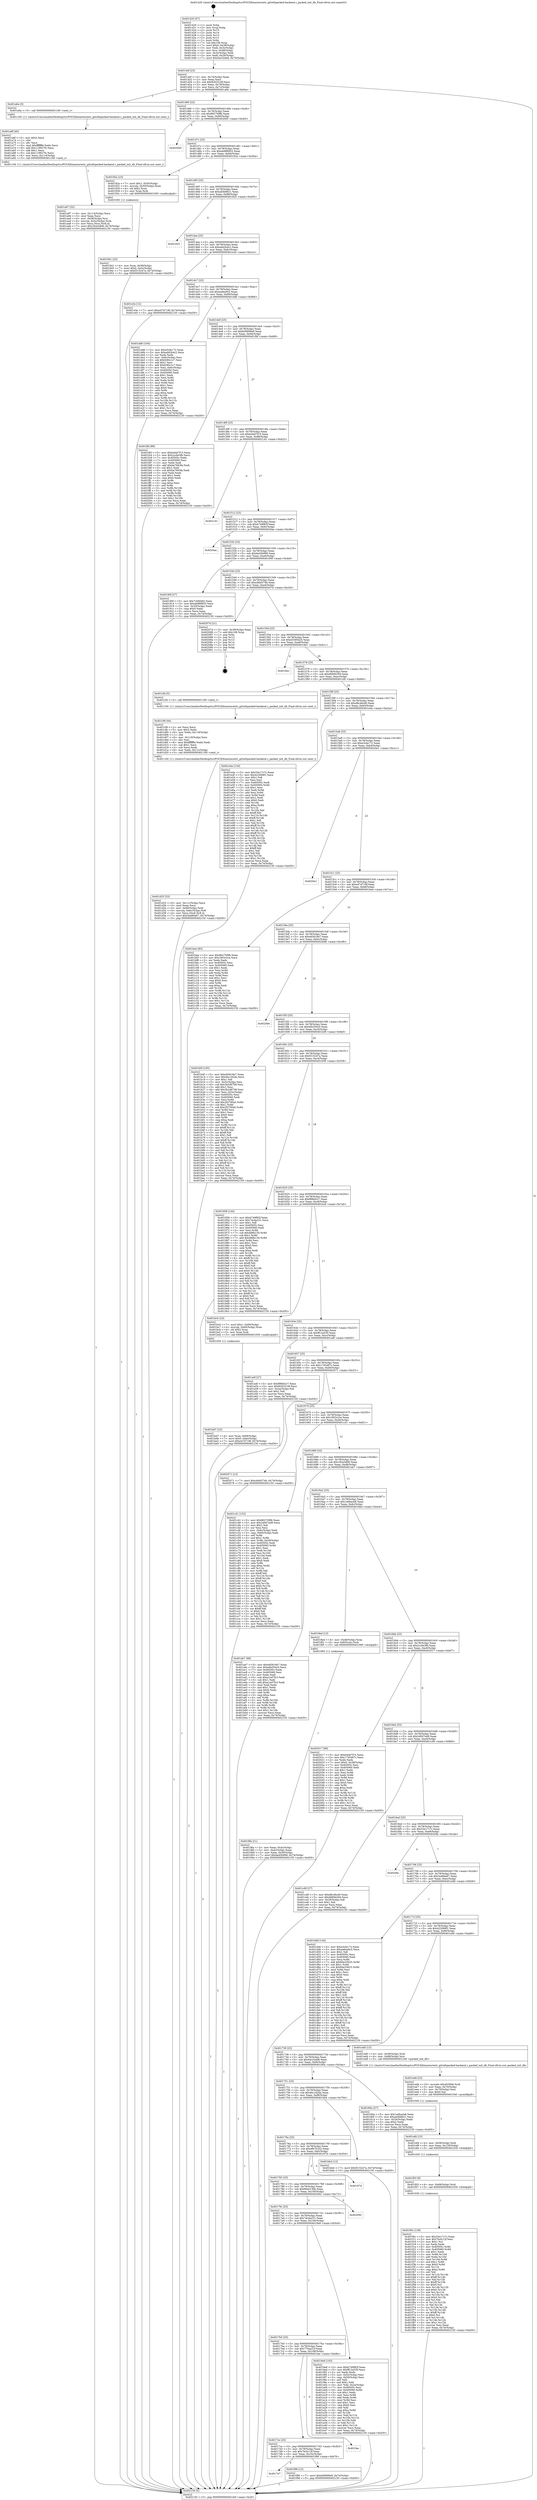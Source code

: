 digraph "0x401420" {
  label = "0x401420 (/mnt/c/Users/mathe/Desktop/tcc/POCII/binaries/extr_gitrefspacked-backend.c_packed_init_db_Final-ollvm.out::main(0))"
  labelloc = "t"
  node[shape=record]

  Entry [label="",width=0.3,height=0.3,shape=circle,fillcolor=black,style=filled]
  "0x40144f" [label="{
     0x40144f [23]\l
     | [instrs]\l
     &nbsp;&nbsp;0x40144f \<+3\>: mov -0x74(%rbp),%eax\l
     &nbsp;&nbsp;0x401452 \<+2\>: mov %eax,%ecx\l
     &nbsp;&nbsp;0x401454 \<+6\>: sub $0x8262516f,%ecx\l
     &nbsp;&nbsp;0x40145a \<+3\>: mov %eax,-0x78(%rbp)\l
     &nbsp;&nbsp;0x40145d \<+3\>: mov %ecx,-0x7c(%rbp)\l
     &nbsp;&nbsp;0x401460 \<+6\>: je 0000000000401a6a \<main+0x64a\>\l
  }"]
  "0x401a6a" [label="{
     0x401a6a [5]\l
     | [instrs]\l
     &nbsp;&nbsp;0x401a6a \<+5\>: call 0000000000401160 \<next_i\>\l
     | [calls]\l
     &nbsp;&nbsp;0x401160 \{1\} (/mnt/c/Users/mathe/Desktop/tcc/POCII/binaries/extr_gitrefspacked-backend.c_packed_init_db_Final-ollvm.out::next_i)\l
  }"]
  "0x401466" [label="{
     0x401466 [22]\l
     | [instrs]\l
     &nbsp;&nbsp;0x401466 \<+5\>: jmp 000000000040146b \<main+0x4b\>\l
     &nbsp;&nbsp;0x40146b \<+3\>: mov -0x78(%rbp),%eax\l
     &nbsp;&nbsp;0x40146e \<+5\>: sub $0x862709fb,%eax\l
     &nbsp;&nbsp;0x401473 \<+3\>: mov %eax,-0x80(%rbp)\l
     &nbsp;&nbsp;0x401476 \<+6\>: je 00000000004020d5 \<main+0xcb5\>\l
  }"]
  Exit [label="",width=0.3,height=0.3,shape=circle,fillcolor=black,style=filled,peripheries=2]
  "0x4020d5" [label="{
     0x4020d5\l
  }", style=dashed]
  "0x40147c" [label="{
     0x40147c [25]\l
     | [instrs]\l
     &nbsp;&nbsp;0x40147c \<+5\>: jmp 0000000000401481 \<main+0x61\>\l
     &nbsp;&nbsp;0x401481 \<+3\>: mov -0x78(%rbp),%eax\l
     &nbsp;&nbsp;0x401484 \<+5\>: sub $0xab988953,%eax\l
     &nbsp;&nbsp;0x401489 \<+6\>: mov %eax,-0x84(%rbp)\l
     &nbsp;&nbsp;0x40148f \<+6\>: je 000000000040192a \<main+0x50a\>\l
  }"]
  "0x4017e7" [label="{
     0x4017e7\l
  }", style=dashed]
  "0x40192a" [label="{
     0x40192a [23]\l
     | [instrs]\l
     &nbsp;&nbsp;0x40192a \<+7\>: movl $0x1,-0x50(%rbp)\l
     &nbsp;&nbsp;0x401931 \<+4\>: movslq -0x50(%rbp),%rax\l
     &nbsp;&nbsp;0x401935 \<+4\>: shl $0x2,%rax\l
     &nbsp;&nbsp;0x401939 \<+3\>: mov %rax,%rdi\l
     &nbsp;&nbsp;0x40193c \<+5\>: call 0000000000401050 \<malloc@plt\>\l
     | [calls]\l
     &nbsp;&nbsp;0x401050 \{1\} (unknown)\l
  }"]
  "0x401495" [label="{
     0x401495 [25]\l
     | [instrs]\l
     &nbsp;&nbsp;0x401495 \<+5\>: jmp 000000000040149a \<main+0x7a\>\l
     &nbsp;&nbsp;0x40149a \<+3\>: mov -0x78(%rbp),%eax\l
     &nbsp;&nbsp;0x40149d \<+5\>: sub $0xad3b8621,%eax\l
     &nbsp;&nbsp;0x4014a2 \<+6\>: mov %eax,-0x88(%rbp)\l
     &nbsp;&nbsp;0x4014a8 \<+6\>: je 0000000000401825 \<main+0x405\>\l
  }"]
  "0x401f96" [label="{
     0x401f96 [12]\l
     | [instrs]\l
     &nbsp;&nbsp;0x401f96 \<+7\>: movl $0xb09999e9,-0x74(%rbp)\l
     &nbsp;&nbsp;0x401f9d \<+5\>: jmp 0000000000402150 \<main+0xd30\>\l
  }"]
  "0x401825" [label="{
     0x401825\l
  }", style=dashed]
  "0x4014ae" [label="{
     0x4014ae [25]\l
     | [instrs]\l
     &nbsp;&nbsp;0x4014ae \<+5\>: jmp 00000000004014b3 \<main+0x93\>\l
     &nbsp;&nbsp;0x4014b3 \<+3\>: mov -0x78(%rbp),%eax\l
     &nbsp;&nbsp;0x4014b6 \<+5\>: sub $0xad42b4c2,%eax\l
     &nbsp;&nbsp;0x4014bb \<+6\>: mov %eax,-0x8c(%rbp)\l
     &nbsp;&nbsp;0x4014c1 \<+6\>: je 0000000000401e3e \<main+0xa1e\>\l
  }"]
  "0x4017ce" [label="{
     0x4017ce [25]\l
     | [instrs]\l
     &nbsp;&nbsp;0x4017ce \<+5\>: jmp 00000000004017d3 \<main+0x3b3\>\l
     &nbsp;&nbsp;0x4017d3 \<+3\>: mov -0x78(%rbp),%eax\l
     &nbsp;&nbsp;0x4017d6 \<+5\>: sub $0x7bcfc12f,%eax\l
     &nbsp;&nbsp;0x4017db \<+6\>: mov %eax,-0x10c(%rbp)\l
     &nbsp;&nbsp;0x4017e1 \<+6\>: je 0000000000401f96 \<main+0xb76\>\l
  }"]
  "0x401e3e" [label="{
     0x401e3e [12]\l
     | [instrs]\l
     &nbsp;&nbsp;0x401e3e \<+7\>: movl $0xe47d718f,-0x74(%rbp)\l
     &nbsp;&nbsp;0x401e45 \<+5\>: jmp 0000000000402150 \<main+0xd30\>\l
  }"]
  "0x4014c7" [label="{
     0x4014c7 [25]\l
     | [instrs]\l
     &nbsp;&nbsp;0x4014c7 \<+5\>: jmp 00000000004014cc \<main+0xac\>\l
     &nbsp;&nbsp;0x4014cc \<+3\>: mov -0x78(%rbp),%eax\l
     &nbsp;&nbsp;0x4014cf \<+5\>: sub $0xaedee9c2,%eax\l
     &nbsp;&nbsp;0x4014d4 \<+6\>: mov %eax,-0x90(%rbp)\l
     &nbsp;&nbsp;0x4014da \<+6\>: je 0000000000401dd6 \<main+0x9b6\>\l
  }"]
  "0x401fae" [label="{
     0x401fae\l
  }", style=dashed]
  "0x401dd6" [label="{
     0x401dd6 [104]\l
     | [instrs]\l
     &nbsp;&nbsp;0x401dd6 \<+5\>: mov $0xe3cfe172,%eax\l
     &nbsp;&nbsp;0x401ddb \<+5\>: mov $0xad42b4c2,%ecx\l
     &nbsp;&nbsp;0x401de0 \<+2\>: xor %edx,%edx\l
     &nbsp;&nbsp;0x401de2 \<+3\>: mov -0x6c(%rbp),%esi\l
     &nbsp;&nbsp;0x401de5 \<+6\>: sub $0xfc90c1c7,%esi\l
     &nbsp;&nbsp;0x401deb \<+3\>: add $0x1,%esi\l
     &nbsp;&nbsp;0x401dee \<+6\>: add $0xfc90c1c7,%esi\l
     &nbsp;&nbsp;0x401df4 \<+3\>: mov %esi,-0x6c(%rbp)\l
     &nbsp;&nbsp;0x401df7 \<+7\>: mov 0x40505c,%esi\l
     &nbsp;&nbsp;0x401dfe \<+7\>: mov 0x405060,%edi\l
     &nbsp;&nbsp;0x401e05 \<+3\>: sub $0x1,%edx\l
     &nbsp;&nbsp;0x401e08 \<+3\>: mov %esi,%r8d\l
     &nbsp;&nbsp;0x401e0b \<+3\>: add %edx,%r8d\l
     &nbsp;&nbsp;0x401e0e \<+4\>: imul %r8d,%esi\l
     &nbsp;&nbsp;0x401e12 \<+3\>: and $0x1,%esi\l
     &nbsp;&nbsp;0x401e15 \<+3\>: cmp $0x0,%esi\l
     &nbsp;&nbsp;0x401e18 \<+4\>: sete %r9b\l
     &nbsp;&nbsp;0x401e1c \<+3\>: cmp $0xa,%edi\l
     &nbsp;&nbsp;0x401e1f \<+4\>: setl %r10b\l
     &nbsp;&nbsp;0x401e23 \<+3\>: mov %r9b,%r11b\l
     &nbsp;&nbsp;0x401e26 \<+3\>: and %r10b,%r11b\l
     &nbsp;&nbsp;0x401e29 \<+3\>: xor %r10b,%r9b\l
     &nbsp;&nbsp;0x401e2c \<+3\>: or %r9b,%r11b\l
     &nbsp;&nbsp;0x401e2f \<+4\>: test $0x1,%r11b\l
     &nbsp;&nbsp;0x401e33 \<+3\>: cmovne %ecx,%eax\l
     &nbsp;&nbsp;0x401e36 \<+3\>: mov %eax,-0x74(%rbp)\l
     &nbsp;&nbsp;0x401e39 \<+5\>: jmp 0000000000402150 \<main+0xd30\>\l
  }"]
  "0x4014e0" [label="{
     0x4014e0 [25]\l
     | [instrs]\l
     &nbsp;&nbsp;0x4014e0 \<+5\>: jmp 00000000004014e5 \<main+0xc5\>\l
     &nbsp;&nbsp;0x4014e5 \<+3\>: mov -0x78(%rbp),%eax\l
     &nbsp;&nbsp;0x4014e8 \<+5\>: sub $0xb09999e9,%eax\l
     &nbsp;&nbsp;0x4014ed \<+6\>: mov %eax,-0x94(%rbp)\l
     &nbsp;&nbsp;0x4014f3 \<+6\>: je 0000000000401fbf \<main+0xb9f\>\l
  }"]
  "0x401f0c" [label="{
     0x401f0c [138]\l
     | [instrs]\l
     &nbsp;&nbsp;0x401f0c \<+5\>: mov $0x33e17c7c,%eax\l
     &nbsp;&nbsp;0x401f11 \<+5\>: mov $0x7bcfc12f,%esi\l
     &nbsp;&nbsp;0x401f16 \<+2\>: mov $0x1,%cl\l
     &nbsp;&nbsp;0x401f18 \<+2\>: xor %edx,%edx\l
     &nbsp;&nbsp;0x401f1a \<+8\>: mov 0x40505c,%r8d\l
     &nbsp;&nbsp;0x401f22 \<+8\>: mov 0x405060,%r9d\l
     &nbsp;&nbsp;0x401f2a \<+3\>: sub $0x1,%edx\l
     &nbsp;&nbsp;0x401f2d \<+3\>: mov %r8d,%r10d\l
     &nbsp;&nbsp;0x401f30 \<+3\>: add %edx,%r10d\l
     &nbsp;&nbsp;0x401f33 \<+4\>: imul %r10d,%r8d\l
     &nbsp;&nbsp;0x401f37 \<+4\>: and $0x1,%r8d\l
     &nbsp;&nbsp;0x401f3b \<+4\>: cmp $0x0,%r8d\l
     &nbsp;&nbsp;0x401f3f \<+4\>: sete %r11b\l
     &nbsp;&nbsp;0x401f43 \<+4\>: cmp $0xa,%r9d\l
     &nbsp;&nbsp;0x401f47 \<+3\>: setl %bl\l
     &nbsp;&nbsp;0x401f4a \<+3\>: mov %r11b,%r14b\l
     &nbsp;&nbsp;0x401f4d \<+4\>: xor $0xff,%r14b\l
     &nbsp;&nbsp;0x401f51 \<+3\>: mov %bl,%r15b\l
     &nbsp;&nbsp;0x401f54 \<+4\>: xor $0xff,%r15b\l
     &nbsp;&nbsp;0x401f58 \<+3\>: xor $0x0,%cl\l
     &nbsp;&nbsp;0x401f5b \<+3\>: mov %r14b,%r12b\l
     &nbsp;&nbsp;0x401f5e \<+4\>: and $0x0,%r12b\l
     &nbsp;&nbsp;0x401f62 \<+3\>: and %cl,%r11b\l
     &nbsp;&nbsp;0x401f65 \<+3\>: mov %r15b,%r13b\l
     &nbsp;&nbsp;0x401f68 \<+4\>: and $0x0,%r13b\l
     &nbsp;&nbsp;0x401f6c \<+2\>: and %cl,%bl\l
     &nbsp;&nbsp;0x401f6e \<+3\>: or %r11b,%r12b\l
     &nbsp;&nbsp;0x401f71 \<+3\>: or %bl,%r13b\l
     &nbsp;&nbsp;0x401f74 \<+3\>: xor %r13b,%r12b\l
     &nbsp;&nbsp;0x401f77 \<+3\>: or %r15b,%r14b\l
     &nbsp;&nbsp;0x401f7a \<+4\>: xor $0xff,%r14b\l
     &nbsp;&nbsp;0x401f7e \<+3\>: or $0x0,%cl\l
     &nbsp;&nbsp;0x401f81 \<+3\>: and %cl,%r14b\l
     &nbsp;&nbsp;0x401f84 \<+3\>: or %r14b,%r12b\l
     &nbsp;&nbsp;0x401f87 \<+4\>: test $0x1,%r12b\l
     &nbsp;&nbsp;0x401f8b \<+3\>: cmovne %esi,%eax\l
     &nbsp;&nbsp;0x401f8e \<+3\>: mov %eax,-0x74(%rbp)\l
     &nbsp;&nbsp;0x401f91 \<+5\>: jmp 0000000000402150 \<main+0xd30\>\l
  }"]
  "0x401fbf" [label="{
     0x401fbf [88]\l
     | [instrs]\l
     &nbsp;&nbsp;0x401fbf \<+5\>: mov $0xb4dd7f15,%eax\l
     &nbsp;&nbsp;0x401fc4 \<+5\>: mov $0x2cc6e3fb,%ecx\l
     &nbsp;&nbsp;0x401fc9 \<+7\>: mov 0x40505c,%edx\l
     &nbsp;&nbsp;0x401fd0 \<+7\>: mov 0x405060,%esi\l
     &nbsp;&nbsp;0x401fd7 \<+2\>: mov %edx,%edi\l
     &nbsp;&nbsp;0x401fd9 \<+6\>: add $0xba7663fa,%edi\l
     &nbsp;&nbsp;0x401fdf \<+3\>: sub $0x1,%edi\l
     &nbsp;&nbsp;0x401fe2 \<+6\>: sub $0xba7663fa,%edi\l
     &nbsp;&nbsp;0x401fe8 \<+3\>: imul %edi,%edx\l
     &nbsp;&nbsp;0x401feb \<+3\>: and $0x1,%edx\l
     &nbsp;&nbsp;0x401fee \<+3\>: cmp $0x0,%edx\l
     &nbsp;&nbsp;0x401ff1 \<+4\>: sete %r8b\l
     &nbsp;&nbsp;0x401ff5 \<+3\>: cmp $0xa,%esi\l
     &nbsp;&nbsp;0x401ff8 \<+4\>: setl %r9b\l
     &nbsp;&nbsp;0x401ffc \<+3\>: mov %r8b,%r10b\l
     &nbsp;&nbsp;0x401fff \<+3\>: and %r9b,%r10b\l
     &nbsp;&nbsp;0x402002 \<+3\>: xor %r9b,%r8b\l
     &nbsp;&nbsp;0x402005 \<+3\>: or %r8b,%r10b\l
     &nbsp;&nbsp;0x402008 \<+4\>: test $0x1,%r10b\l
     &nbsp;&nbsp;0x40200c \<+3\>: cmovne %ecx,%eax\l
     &nbsp;&nbsp;0x40200f \<+3\>: mov %eax,-0x74(%rbp)\l
     &nbsp;&nbsp;0x402012 \<+5\>: jmp 0000000000402150 \<main+0xd30\>\l
  }"]
  "0x4014f9" [label="{
     0x4014f9 [25]\l
     | [instrs]\l
     &nbsp;&nbsp;0x4014f9 \<+5\>: jmp 00000000004014fe \<main+0xde\>\l
     &nbsp;&nbsp;0x4014fe \<+3\>: mov -0x78(%rbp),%eax\l
     &nbsp;&nbsp;0x401501 \<+5\>: sub $0xb4dd7f15,%eax\l
     &nbsp;&nbsp;0x401506 \<+6\>: mov %eax,-0x98(%rbp)\l
     &nbsp;&nbsp;0x40150c \<+6\>: je 0000000000402142 \<main+0xd22\>\l
  }"]
  "0x401f03" [label="{
     0x401f03 [9]\l
     | [instrs]\l
     &nbsp;&nbsp;0x401f03 \<+4\>: mov -0x68(%rbp),%rdi\l
     &nbsp;&nbsp;0x401f07 \<+5\>: call 0000000000401030 \<free@plt\>\l
     | [calls]\l
     &nbsp;&nbsp;0x401030 \{1\} (unknown)\l
  }"]
  "0x402142" [label="{
     0x402142\l
  }", style=dashed]
  "0x401512" [label="{
     0x401512 [25]\l
     | [instrs]\l
     &nbsp;&nbsp;0x401512 \<+5\>: jmp 0000000000401517 \<main+0xf7\>\l
     &nbsp;&nbsp;0x401517 \<+3\>: mov -0x78(%rbp),%eax\l
     &nbsp;&nbsp;0x40151a \<+5\>: sub $0xb749f82f,%eax\l
     &nbsp;&nbsp;0x40151f \<+6\>: mov %eax,-0x9c(%rbp)\l
     &nbsp;&nbsp;0x401525 \<+6\>: je 00000000004020aa \<main+0xc8a\>\l
  }"]
  "0x401ef4" [label="{
     0x401ef4 [15]\l
     | [instrs]\l
     &nbsp;&nbsp;0x401ef4 \<+4\>: mov -0x58(%rbp),%rdi\l
     &nbsp;&nbsp;0x401ef8 \<+6\>: mov %eax,-0x120(%rbp)\l
     &nbsp;&nbsp;0x401efe \<+5\>: call 0000000000401030 \<free@plt\>\l
     | [calls]\l
     &nbsp;&nbsp;0x401030 \{1\} (unknown)\l
  }"]
  "0x4020aa" [label="{
     0x4020aa\l
  }", style=dashed]
  "0x40152b" [label="{
     0x40152b [25]\l
     | [instrs]\l
     &nbsp;&nbsp;0x40152b \<+5\>: jmp 0000000000401530 \<main+0x110\>\l
     &nbsp;&nbsp;0x401530 \<+3\>: mov -0x78(%rbp),%eax\l
     &nbsp;&nbsp;0x401533 \<+5\>: sub $0xbed3b999,%eax\l
     &nbsp;&nbsp;0x401538 \<+6\>: mov %eax,-0xa0(%rbp)\l
     &nbsp;&nbsp;0x40153e \<+6\>: je 000000000040190f \<main+0x4ef\>\l
  }"]
  "0x401edd" [label="{
     0x401edd [23]\l
     | [instrs]\l
     &nbsp;&nbsp;0x401edd \<+10\>: movabs $0x4030b6,%rdi\l
     &nbsp;&nbsp;0x401ee7 \<+3\>: mov %eax,-0x70(%rbp)\l
     &nbsp;&nbsp;0x401eea \<+3\>: mov -0x70(%rbp),%esi\l
     &nbsp;&nbsp;0x401eed \<+2\>: mov $0x0,%al\l
     &nbsp;&nbsp;0x401eef \<+5\>: call 0000000000401040 \<printf@plt\>\l
     | [calls]\l
     &nbsp;&nbsp;0x401040 \{1\} (unknown)\l
  }"]
  "0x40190f" [label="{
     0x40190f [27]\l
     | [instrs]\l
     &nbsp;&nbsp;0x40190f \<+5\>: mov $0x7cbfd482,%eax\l
     &nbsp;&nbsp;0x401914 \<+5\>: mov $0xab988953,%ecx\l
     &nbsp;&nbsp;0x401919 \<+3\>: mov -0x30(%rbp),%edx\l
     &nbsp;&nbsp;0x40191c \<+3\>: cmp $0x0,%edx\l
     &nbsp;&nbsp;0x40191f \<+3\>: cmove %ecx,%eax\l
     &nbsp;&nbsp;0x401922 \<+3\>: mov %eax,-0x74(%rbp)\l
     &nbsp;&nbsp;0x401925 \<+5\>: jmp 0000000000402150 \<main+0xd30\>\l
  }"]
  "0x401544" [label="{
     0x401544 [25]\l
     | [instrs]\l
     &nbsp;&nbsp;0x401544 \<+5\>: jmp 0000000000401549 \<main+0x129\>\l
     &nbsp;&nbsp;0x401549 \<+3\>: mov -0x78(%rbp),%eax\l
     &nbsp;&nbsp;0x40154c \<+5\>: sub $0xcb6d374b,%eax\l
     &nbsp;&nbsp;0x401551 \<+6\>: mov %eax,-0xa4(%rbp)\l
     &nbsp;&nbsp;0x401557 \<+6\>: je 000000000040207d \<main+0xc5d\>\l
  }"]
  "0x401d25" [label="{
     0x401d25 [33]\l
     | [instrs]\l
     &nbsp;&nbsp;0x401d25 \<+6\>: mov -0x11c(%rbp),%ecx\l
     &nbsp;&nbsp;0x401d2b \<+3\>: imul %eax,%ecx\l
     &nbsp;&nbsp;0x401d2e \<+4\>: mov -0x68(%rbp),%rdi\l
     &nbsp;&nbsp;0x401d32 \<+4\>: movslq -0x6c(%rbp),%r8\l
     &nbsp;&nbsp;0x401d36 \<+4\>: mov %ecx,(%rdi,%r8,4)\l
     &nbsp;&nbsp;0x401d3a \<+7\>: movl $0x3a480a67,-0x74(%rbp)\l
     &nbsp;&nbsp;0x401d41 \<+5\>: jmp 0000000000402150 \<main+0xd30\>\l
  }"]
  "0x40207d" [label="{
     0x40207d [21]\l
     | [instrs]\l
     &nbsp;&nbsp;0x40207d \<+3\>: mov -0x38(%rbp),%eax\l
     &nbsp;&nbsp;0x402080 \<+7\>: add $0x108,%rsp\l
     &nbsp;&nbsp;0x402087 \<+1\>: pop %rbx\l
     &nbsp;&nbsp;0x402088 \<+2\>: pop %r12\l
     &nbsp;&nbsp;0x40208a \<+2\>: pop %r13\l
     &nbsp;&nbsp;0x40208c \<+2\>: pop %r14\l
     &nbsp;&nbsp;0x40208e \<+2\>: pop %r15\l
     &nbsp;&nbsp;0x402090 \<+1\>: pop %rbp\l
     &nbsp;&nbsp;0x402091 \<+1\>: ret\l
  }"]
  "0x40155d" [label="{
     0x40155d [25]\l
     | [instrs]\l
     &nbsp;&nbsp;0x40155d \<+5\>: jmp 0000000000401562 \<main+0x142\>\l
     &nbsp;&nbsp;0x401562 \<+3\>: mov -0x78(%rbp),%eax\l
     &nbsp;&nbsp;0x401565 \<+5\>: sub $0xd3395e25,%eax\l
     &nbsp;&nbsp;0x40156a \<+6\>: mov %eax,-0xa8(%rbp)\l
     &nbsp;&nbsp;0x401570 \<+6\>: je 00000000004018e1 \<main+0x4c1\>\l
  }"]
  "0x401cf9" [label="{
     0x401cf9 [44]\l
     | [instrs]\l
     &nbsp;&nbsp;0x401cf9 \<+2\>: xor %ecx,%ecx\l
     &nbsp;&nbsp;0x401cfb \<+5\>: mov $0x2,%edx\l
     &nbsp;&nbsp;0x401d00 \<+6\>: mov %edx,-0x118(%rbp)\l
     &nbsp;&nbsp;0x401d06 \<+1\>: cltd\l
     &nbsp;&nbsp;0x401d07 \<+6\>: mov -0x118(%rbp),%esi\l
     &nbsp;&nbsp;0x401d0d \<+2\>: idiv %esi\l
     &nbsp;&nbsp;0x401d0f \<+6\>: imul $0xfffffffe,%edx,%edx\l
     &nbsp;&nbsp;0x401d15 \<+3\>: sub $0x1,%ecx\l
     &nbsp;&nbsp;0x401d18 \<+2\>: sub %ecx,%edx\l
     &nbsp;&nbsp;0x401d1a \<+6\>: mov %edx,-0x11c(%rbp)\l
     &nbsp;&nbsp;0x401d20 \<+5\>: call 0000000000401160 \<next_i\>\l
     | [calls]\l
     &nbsp;&nbsp;0x401160 \{1\} (/mnt/c/Users/mathe/Desktop/tcc/POCII/binaries/extr_gitrefspacked-backend.c_packed_init_db_Final-ollvm.out::next_i)\l
  }"]
  "0x4018e1" [label="{
     0x4018e1\l
  }", style=dashed]
  "0x401576" [label="{
     0x401576 [25]\l
     | [instrs]\l
     &nbsp;&nbsp;0x401576 \<+5\>: jmp 000000000040157b \<main+0x15b\>\l
     &nbsp;&nbsp;0x40157b \<+3\>: mov -0x78(%rbp),%eax\l
     &nbsp;&nbsp;0x40157e \<+5\>: sub $0xd6894294,%eax\l
     &nbsp;&nbsp;0x401583 \<+6\>: mov %eax,-0xac(%rbp)\l
     &nbsp;&nbsp;0x401589 \<+6\>: je 0000000000401cf4 \<main+0x8d4\>\l
  }"]
  "0x401bd7" [label="{
     0x401bd7 [23]\l
     | [instrs]\l
     &nbsp;&nbsp;0x401bd7 \<+4\>: mov %rax,-0x68(%rbp)\l
     &nbsp;&nbsp;0x401bdb \<+7\>: movl $0x0,-0x6c(%rbp)\l
     &nbsp;&nbsp;0x401be2 \<+7\>: movl $0xe47d718f,-0x74(%rbp)\l
     &nbsp;&nbsp;0x401be9 \<+5\>: jmp 0000000000402150 \<main+0xd30\>\l
  }"]
  "0x401cf4" [label="{
     0x401cf4 [5]\l
     | [instrs]\l
     &nbsp;&nbsp;0x401cf4 \<+5\>: call 0000000000401160 \<next_i\>\l
     | [calls]\l
     &nbsp;&nbsp;0x401160 \{1\} (/mnt/c/Users/mathe/Desktop/tcc/POCII/binaries/extr_gitrefspacked-backend.c_packed_init_db_Final-ollvm.out::next_i)\l
  }"]
  "0x40158f" [label="{
     0x40158f [25]\l
     | [instrs]\l
     &nbsp;&nbsp;0x40158f \<+5\>: jmp 0000000000401594 \<main+0x174\>\l
     &nbsp;&nbsp;0x401594 \<+3\>: mov -0x78(%rbp),%eax\l
     &nbsp;&nbsp;0x401597 \<+5\>: sub $0xd8c46cd0,%eax\l
     &nbsp;&nbsp;0x40159c \<+6\>: mov %eax,-0xb0(%rbp)\l
     &nbsp;&nbsp;0x4015a2 \<+6\>: je 0000000000401e4a \<main+0xa2a\>\l
  }"]
  "0x401a97" [label="{
     0x401a97 [32]\l
     | [instrs]\l
     &nbsp;&nbsp;0x401a97 \<+6\>: mov -0x114(%rbp),%ecx\l
     &nbsp;&nbsp;0x401a9d \<+3\>: imul %eax,%ecx\l
     &nbsp;&nbsp;0x401aa0 \<+4\>: mov -0x58(%rbp),%rsi\l
     &nbsp;&nbsp;0x401aa4 \<+4\>: movslq -0x5c(%rbp),%rdi\l
     &nbsp;&nbsp;0x401aa8 \<+3\>: mov %ecx,(%rsi,%rdi,4)\l
     &nbsp;&nbsp;0x401aab \<+7\>: movl $0x182e5d06,-0x74(%rbp)\l
     &nbsp;&nbsp;0x401ab2 \<+5\>: jmp 0000000000402150 \<main+0xd30\>\l
  }"]
  "0x401e4a" [label="{
     0x401e4a [134]\l
     | [instrs]\l
     &nbsp;&nbsp;0x401e4a \<+5\>: mov $0x33e17c7c,%eax\l
     &nbsp;&nbsp;0x401e4f \<+5\>: mov $0x422069f1,%ecx\l
     &nbsp;&nbsp;0x401e54 \<+2\>: mov $0x1,%dl\l
     &nbsp;&nbsp;0x401e56 \<+2\>: xor %esi,%esi\l
     &nbsp;&nbsp;0x401e58 \<+7\>: mov 0x40505c,%edi\l
     &nbsp;&nbsp;0x401e5f \<+8\>: mov 0x405060,%r8d\l
     &nbsp;&nbsp;0x401e67 \<+3\>: sub $0x1,%esi\l
     &nbsp;&nbsp;0x401e6a \<+3\>: mov %edi,%r9d\l
     &nbsp;&nbsp;0x401e6d \<+3\>: add %esi,%r9d\l
     &nbsp;&nbsp;0x401e70 \<+4\>: imul %r9d,%edi\l
     &nbsp;&nbsp;0x401e74 \<+3\>: and $0x1,%edi\l
     &nbsp;&nbsp;0x401e77 \<+3\>: cmp $0x0,%edi\l
     &nbsp;&nbsp;0x401e7a \<+4\>: sete %r10b\l
     &nbsp;&nbsp;0x401e7e \<+4\>: cmp $0xa,%r8d\l
     &nbsp;&nbsp;0x401e82 \<+4\>: setl %r11b\l
     &nbsp;&nbsp;0x401e86 \<+3\>: mov %r10b,%bl\l
     &nbsp;&nbsp;0x401e89 \<+3\>: xor $0xff,%bl\l
     &nbsp;&nbsp;0x401e8c \<+3\>: mov %r11b,%r14b\l
     &nbsp;&nbsp;0x401e8f \<+4\>: xor $0xff,%r14b\l
     &nbsp;&nbsp;0x401e93 \<+3\>: xor $0x1,%dl\l
     &nbsp;&nbsp;0x401e96 \<+3\>: mov %bl,%r15b\l
     &nbsp;&nbsp;0x401e99 \<+4\>: and $0xff,%r15b\l
     &nbsp;&nbsp;0x401e9d \<+3\>: and %dl,%r10b\l
     &nbsp;&nbsp;0x401ea0 \<+3\>: mov %r14b,%r12b\l
     &nbsp;&nbsp;0x401ea3 \<+4\>: and $0xff,%r12b\l
     &nbsp;&nbsp;0x401ea7 \<+3\>: and %dl,%r11b\l
     &nbsp;&nbsp;0x401eaa \<+3\>: or %r10b,%r15b\l
     &nbsp;&nbsp;0x401ead \<+3\>: or %r11b,%r12b\l
     &nbsp;&nbsp;0x401eb0 \<+3\>: xor %r12b,%r15b\l
     &nbsp;&nbsp;0x401eb3 \<+3\>: or %r14b,%bl\l
     &nbsp;&nbsp;0x401eb6 \<+3\>: xor $0xff,%bl\l
     &nbsp;&nbsp;0x401eb9 \<+3\>: or $0x1,%dl\l
     &nbsp;&nbsp;0x401ebc \<+2\>: and %dl,%bl\l
     &nbsp;&nbsp;0x401ebe \<+3\>: or %bl,%r15b\l
     &nbsp;&nbsp;0x401ec1 \<+4\>: test $0x1,%r15b\l
     &nbsp;&nbsp;0x401ec5 \<+3\>: cmovne %ecx,%eax\l
     &nbsp;&nbsp;0x401ec8 \<+3\>: mov %eax,-0x74(%rbp)\l
     &nbsp;&nbsp;0x401ecb \<+5\>: jmp 0000000000402150 \<main+0xd30\>\l
  }"]
  "0x4015a8" [label="{
     0x4015a8 [25]\l
     | [instrs]\l
     &nbsp;&nbsp;0x4015a8 \<+5\>: jmp 00000000004015ad \<main+0x18d\>\l
     &nbsp;&nbsp;0x4015ad \<+3\>: mov -0x78(%rbp),%eax\l
     &nbsp;&nbsp;0x4015b0 \<+5\>: sub $0xe3cfe172,%eax\l
     &nbsp;&nbsp;0x4015b5 \<+6\>: mov %eax,-0xb4(%rbp)\l
     &nbsp;&nbsp;0x4015bb \<+6\>: je 00000000004020e1 \<main+0xcc1\>\l
  }"]
  "0x401a6f" [label="{
     0x401a6f [40]\l
     | [instrs]\l
     &nbsp;&nbsp;0x401a6f \<+5\>: mov $0x2,%ecx\l
     &nbsp;&nbsp;0x401a74 \<+1\>: cltd\l
     &nbsp;&nbsp;0x401a75 \<+2\>: idiv %ecx\l
     &nbsp;&nbsp;0x401a77 \<+6\>: imul $0xfffffffe,%edx,%ecx\l
     &nbsp;&nbsp;0x401a7d \<+6\>: add $0x119927fc,%ecx\l
     &nbsp;&nbsp;0x401a83 \<+3\>: add $0x1,%ecx\l
     &nbsp;&nbsp;0x401a86 \<+6\>: sub $0x119927fc,%ecx\l
     &nbsp;&nbsp;0x401a8c \<+6\>: mov %ecx,-0x114(%rbp)\l
     &nbsp;&nbsp;0x401a92 \<+5\>: call 0000000000401160 \<next_i\>\l
     | [calls]\l
     &nbsp;&nbsp;0x401160 \{1\} (/mnt/c/Users/mathe/Desktop/tcc/POCII/binaries/extr_gitrefspacked-backend.c_packed_init_db_Final-ollvm.out::next_i)\l
  }"]
  "0x4020e1" [label="{
     0x4020e1\l
  }", style=dashed]
  "0x4015c1" [label="{
     0x4015c1 [25]\l
     | [instrs]\l
     &nbsp;&nbsp;0x4015c1 \<+5\>: jmp 00000000004015c6 \<main+0x1a6\>\l
     &nbsp;&nbsp;0x4015c6 \<+3\>: mov -0x78(%rbp),%eax\l
     &nbsp;&nbsp;0x4015c9 \<+5\>: sub $0xe47d718f,%eax\l
     &nbsp;&nbsp;0x4015ce \<+6\>: mov %eax,-0xb8(%rbp)\l
     &nbsp;&nbsp;0x4015d4 \<+6\>: je 0000000000401bee \<main+0x7ce\>\l
  }"]
  "0x4017b5" [label="{
     0x4017b5 [25]\l
     | [instrs]\l
     &nbsp;&nbsp;0x4017b5 \<+5\>: jmp 00000000004017ba \<main+0x39a\>\l
     &nbsp;&nbsp;0x4017ba \<+3\>: mov -0x78(%rbp),%eax\l
     &nbsp;&nbsp;0x4017bd \<+5\>: sub $0x770aa31f,%eax\l
     &nbsp;&nbsp;0x4017c2 \<+6\>: mov %eax,-0x108(%rbp)\l
     &nbsp;&nbsp;0x4017c8 \<+6\>: je 0000000000401fae \<main+0xb8e\>\l
  }"]
  "0x401bee" [label="{
     0x401bee [83]\l
     | [instrs]\l
     &nbsp;&nbsp;0x401bee \<+5\>: mov $0x862709fb,%eax\l
     &nbsp;&nbsp;0x401bf3 \<+5\>: mov $0x1803c2ce,%ecx\l
     &nbsp;&nbsp;0x401bf8 \<+2\>: xor %edx,%edx\l
     &nbsp;&nbsp;0x401bfa \<+7\>: mov 0x40505c,%esi\l
     &nbsp;&nbsp;0x401c01 \<+7\>: mov 0x405060,%edi\l
     &nbsp;&nbsp;0x401c08 \<+3\>: sub $0x1,%edx\l
     &nbsp;&nbsp;0x401c0b \<+3\>: mov %esi,%r8d\l
     &nbsp;&nbsp;0x401c0e \<+3\>: add %edx,%r8d\l
     &nbsp;&nbsp;0x401c11 \<+4\>: imul %r8d,%esi\l
     &nbsp;&nbsp;0x401c15 \<+3\>: and $0x1,%esi\l
     &nbsp;&nbsp;0x401c18 \<+3\>: cmp $0x0,%esi\l
     &nbsp;&nbsp;0x401c1b \<+4\>: sete %r9b\l
     &nbsp;&nbsp;0x401c1f \<+3\>: cmp $0xa,%edi\l
     &nbsp;&nbsp;0x401c22 \<+4\>: setl %r10b\l
     &nbsp;&nbsp;0x401c26 \<+3\>: mov %r9b,%r11b\l
     &nbsp;&nbsp;0x401c29 \<+3\>: and %r10b,%r11b\l
     &nbsp;&nbsp;0x401c2c \<+3\>: xor %r10b,%r9b\l
     &nbsp;&nbsp;0x401c2f \<+3\>: or %r9b,%r11b\l
     &nbsp;&nbsp;0x401c32 \<+4\>: test $0x1,%r11b\l
     &nbsp;&nbsp;0x401c36 \<+3\>: cmovne %ecx,%eax\l
     &nbsp;&nbsp;0x401c39 \<+3\>: mov %eax,-0x74(%rbp)\l
     &nbsp;&nbsp;0x401c3c \<+5\>: jmp 0000000000402150 \<main+0xd30\>\l
  }"]
  "0x4015da" [label="{
     0x4015da [25]\l
     | [instrs]\l
     &nbsp;&nbsp;0x4015da \<+5\>: jmp 00000000004015df \<main+0x1bf\>\l
     &nbsp;&nbsp;0x4015df \<+3\>: mov -0x78(%rbp),%eax\l
     &nbsp;&nbsp;0x4015e2 \<+5\>: sub $0xe65618e7,%eax\l
     &nbsp;&nbsp;0x4015e7 \<+6\>: mov %eax,-0xbc(%rbp)\l
     &nbsp;&nbsp;0x4015ed \<+6\>: je 00000000004020b6 \<main+0xc96\>\l
  }"]
  "0x4019e8" [label="{
     0x4019e8 [103]\l
     | [instrs]\l
     &nbsp;&nbsp;0x4019e8 \<+5\>: mov $0xb749f82f,%eax\l
     &nbsp;&nbsp;0x4019ed \<+5\>: mov $0xff12a530,%ecx\l
     &nbsp;&nbsp;0x4019f2 \<+2\>: xor %edx,%edx\l
     &nbsp;&nbsp;0x4019f4 \<+3\>: mov -0x5c(%rbp),%esi\l
     &nbsp;&nbsp;0x4019f7 \<+3\>: cmp -0x50(%rbp),%esi\l
     &nbsp;&nbsp;0x4019fa \<+4\>: setl %dil\l
     &nbsp;&nbsp;0x4019fe \<+4\>: and $0x1,%dil\l
     &nbsp;&nbsp;0x401a02 \<+4\>: mov %dil,-0x2a(%rbp)\l
     &nbsp;&nbsp;0x401a06 \<+7\>: mov 0x40505c,%esi\l
     &nbsp;&nbsp;0x401a0d \<+8\>: mov 0x405060,%r8d\l
     &nbsp;&nbsp;0x401a15 \<+3\>: sub $0x1,%edx\l
     &nbsp;&nbsp;0x401a18 \<+3\>: mov %esi,%r9d\l
     &nbsp;&nbsp;0x401a1b \<+3\>: add %edx,%r9d\l
     &nbsp;&nbsp;0x401a1e \<+4\>: imul %r9d,%esi\l
     &nbsp;&nbsp;0x401a22 \<+3\>: and $0x1,%esi\l
     &nbsp;&nbsp;0x401a25 \<+3\>: cmp $0x0,%esi\l
     &nbsp;&nbsp;0x401a28 \<+4\>: sete %dil\l
     &nbsp;&nbsp;0x401a2c \<+4\>: cmp $0xa,%r8d\l
     &nbsp;&nbsp;0x401a30 \<+4\>: setl %r10b\l
     &nbsp;&nbsp;0x401a34 \<+3\>: mov %dil,%r11b\l
     &nbsp;&nbsp;0x401a37 \<+3\>: and %r10b,%r11b\l
     &nbsp;&nbsp;0x401a3a \<+3\>: xor %r10b,%dil\l
     &nbsp;&nbsp;0x401a3d \<+3\>: or %dil,%r11b\l
     &nbsp;&nbsp;0x401a40 \<+4\>: test $0x1,%r11b\l
     &nbsp;&nbsp;0x401a44 \<+3\>: cmovne %ecx,%eax\l
     &nbsp;&nbsp;0x401a47 \<+3\>: mov %eax,-0x74(%rbp)\l
     &nbsp;&nbsp;0x401a4a \<+5\>: jmp 0000000000402150 \<main+0xd30\>\l
  }"]
  "0x4020b6" [label="{
     0x4020b6\l
  }", style=dashed]
  "0x4015f3" [label="{
     0x4015f3 [25]\l
     | [instrs]\l
     &nbsp;&nbsp;0x4015f3 \<+5\>: jmp 00000000004015f8 \<main+0x1d8\>\l
     &nbsp;&nbsp;0x4015f8 \<+3\>: mov -0x78(%rbp),%eax\l
     &nbsp;&nbsp;0x4015fb \<+5\>: sub $0xe6b354c0,%eax\l
     &nbsp;&nbsp;0x401600 \<+6\>: mov %eax,-0xc0(%rbp)\l
     &nbsp;&nbsp;0x401606 \<+6\>: je 0000000000401b0f \<main+0x6ef\>\l
  }"]
  "0x40179c" [label="{
     0x40179c [25]\l
     | [instrs]\l
     &nbsp;&nbsp;0x40179c \<+5\>: jmp 00000000004017a1 \<main+0x381\>\l
     &nbsp;&nbsp;0x4017a1 \<+3\>: mov -0x78(%rbp),%eax\l
     &nbsp;&nbsp;0x4017a4 \<+5\>: sub $0x74cda231,%eax\l
     &nbsp;&nbsp;0x4017a9 \<+6\>: mov %eax,-0x104(%rbp)\l
     &nbsp;&nbsp;0x4017af \<+6\>: je 00000000004019e8 \<main+0x5c8\>\l
  }"]
  "0x401b0f" [label="{
     0x401b0f [165]\l
     | [instrs]\l
     &nbsp;&nbsp;0x401b0f \<+5\>: mov $0xe65618e7,%eax\l
     &nbsp;&nbsp;0x401b14 \<+5\>: mov $0x4bc182da,%ecx\l
     &nbsp;&nbsp;0x401b19 \<+2\>: mov $0x1,%dl\l
     &nbsp;&nbsp;0x401b1b \<+3\>: mov -0x5c(%rbp),%esi\l
     &nbsp;&nbsp;0x401b1e \<+6\>: sub $0x3b2d8708,%esi\l
     &nbsp;&nbsp;0x401b24 \<+3\>: add $0x1,%esi\l
     &nbsp;&nbsp;0x401b27 \<+6\>: add $0x3b2d8708,%esi\l
     &nbsp;&nbsp;0x401b2d \<+3\>: mov %esi,-0x5c(%rbp)\l
     &nbsp;&nbsp;0x401b30 \<+7\>: mov 0x40505c,%esi\l
     &nbsp;&nbsp;0x401b37 \<+7\>: mov 0x405060,%edi\l
     &nbsp;&nbsp;0x401b3e \<+3\>: mov %esi,%r8d\l
     &nbsp;&nbsp;0x401b41 \<+7\>: add $0x2f2790a0,%r8d\l
     &nbsp;&nbsp;0x401b48 \<+4\>: sub $0x1,%r8d\l
     &nbsp;&nbsp;0x401b4c \<+7\>: sub $0x2f2790a0,%r8d\l
     &nbsp;&nbsp;0x401b53 \<+4\>: imul %r8d,%esi\l
     &nbsp;&nbsp;0x401b57 \<+3\>: and $0x1,%esi\l
     &nbsp;&nbsp;0x401b5a \<+3\>: cmp $0x0,%esi\l
     &nbsp;&nbsp;0x401b5d \<+4\>: sete %r9b\l
     &nbsp;&nbsp;0x401b61 \<+3\>: cmp $0xa,%edi\l
     &nbsp;&nbsp;0x401b64 \<+4\>: setl %r10b\l
     &nbsp;&nbsp;0x401b68 \<+3\>: mov %r9b,%r11b\l
     &nbsp;&nbsp;0x401b6b \<+4\>: xor $0xff,%r11b\l
     &nbsp;&nbsp;0x401b6f \<+3\>: mov %r10b,%bl\l
     &nbsp;&nbsp;0x401b72 \<+3\>: xor $0xff,%bl\l
     &nbsp;&nbsp;0x401b75 \<+3\>: xor $0x1,%dl\l
     &nbsp;&nbsp;0x401b78 \<+3\>: mov %r11b,%r14b\l
     &nbsp;&nbsp;0x401b7b \<+4\>: and $0xff,%r14b\l
     &nbsp;&nbsp;0x401b7f \<+3\>: and %dl,%r9b\l
     &nbsp;&nbsp;0x401b82 \<+3\>: mov %bl,%r15b\l
     &nbsp;&nbsp;0x401b85 \<+4\>: and $0xff,%r15b\l
     &nbsp;&nbsp;0x401b89 \<+3\>: and %dl,%r10b\l
     &nbsp;&nbsp;0x401b8c \<+3\>: or %r9b,%r14b\l
     &nbsp;&nbsp;0x401b8f \<+3\>: or %r10b,%r15b\l
     &nbsp;&nbsp;0x401b92 \<+3\>: xor %r15b,%r14b\l
     &nbsp;&nbsp;0x401b95 \<+3\>: or %bl,%r11b\l
     &nbsp;&nbsp;0x401b98 \<+4\>: xor $0xff,%r11b\l
     &nbsp;&nbsp;0x401b9c \<+3\>: or $0x1,%dl\l
     &nbsp;&nbsp;0x401b9f \<+3\>: and %dl,%r11b\l
     &nbsp;&nbsp;0x401ba2 \<+3\>: or %r11b,%r14b\l
     &nbsp;&nbsp;0x401ba5 \<+4\>: test $0x1,%r14b\l
     &nbsp;&nbsp;0x401ba9 \<+3\>: cmovne %ecx,%eax\l
     &nbsp;&nbsp;0x401bac \<+3\>: mov %eax,-0x74(%rbp)\l
     &nbsp;&nbsp;0x401baf \<+5\>: jmp 0000000000402150 \<main+0xd30\>\l
  }"]
  "0x40160c" [label="{
     0x40160c [25]\l
     | [instrs]\l
     &nbsp;&nbsp;0x40160c \<+5\>: jmp 0000000000401611 \<main+0x1f1\>\l
     &nbsp;&nbsp;0x401611 \<+3\>: mov -0x78(%rbp),%eax\l
     &nbsp;&nbsp;0x401614 \<+5\>: sub $0xf315247a,%eax\l
     &nbsp;&nbsp;0x401619 \<+6\>: mov %eax,-0xc4(%rbp)\l
     &nbsp;&nbsp;0x40161f \<+6\>: je 0000000000401958 \<main+0x538\>\l
  }"]
  "0x402092" [label="{
     0x402092\l
  }", style=dashed]
  "0x401958" [label="{
     0x401958 [144]\l
     | [instrs]\l
     &nbsp;&nbsp;0x401958 \<+5\>: mov $0xb749f82f,%eax\l
     &nbsp;&nbsp;0x40195d \<+5\>: mov $0x74cda231,%ecx\l
     &nbsp;&nbsp;0x401962 \<+2\>: mov $0x1,%dl\l
     &nbsp;&nbsp;0x401964 \<+7\>: mov 0x40505c,%esi\l
     &nbsp;&nbsp;0x40196b \<+7\>: mov 0x405060,%edi\l
     &nbsp;&nbsp;0x401972 \<+3\>: mov %esi,%r8d\l
     &nbsp;&nbsp;0x401975 \<+7\>: sub $0x488b130,%r8d\l
     &nbsp;&nbsp;0x40197c \<+4\>: sub $0x1,%r8d\l
     &nbsp;&nbsp;0x401980 \<+7\>: add $0x488b130,%r8d\l
     &nbsp;&nbsp;0x401987 \<+4\>: imul %r8d,%esi\l
     &nbsp;&nbsp;0x40198b \<+3\>: and $0x1,%esi\l
     &nbsp;&nbsp;0x40198e \<+3\>: cmp $0x0,%esi\l
     &nbsp;&nbsp;0x401991 \<+4\>: sete %r9b\l
     &nbsp;&nbsp;0x401995 \<+3\>: cmp $0xa,%edi\l
     &nbsp;&nbsp;0x401998 \<+4\>: setl %r10b\l
     &nbsp;&nbsp;0x40199c \<+3\>: mov %r9b,%r11b\l
     &nbsp;&nbsp;0x40199f \<+4\>: xor $0xff,%r11b\l
     &nbsp;&nbsp;0x4019a3 \<+3\>: mov %r10b,%bl\l
     &nbsp;&nbsp;0x4019a6 \<+3\>: xor $0xff,%bl\l
     &nbsp;&nbsp;0x4019a9 \<+3\>: xor $0x0,%dl\l
     &nbsp;&nbsp;0x4019ac \<+3\>: mov %r11b,%r14b\l
     &nbsp;&nbsp;0x4019af \<+4\>: and $0x0,%r14b\l
     &nbsp;&nbsp;0x4019b3 \<+3\>: and %dl,%r9b\l
     &nbsp;&nbsp;0x4019b6 \<+3\>: mov %bl,%r15b\l
     &nbsp;&nbsp;0x4019b9 \<+4\>: and $0x0,%r15b\l
     &nbsp;&nbsp;0x4019bd \<+3\>: and %dl,%r10b\l
     &nbsp;&nbsp;0x4019c0 \<+3\>: or %r9b,%r14b\l
     &nbsp;&nbsp;0x4019c3 \<+3\>: or %r10b,%r15b\l
     &nbsp;&nbsp;0x4019c6 \<+3\>: xor %r15b,%r14b\l
     &nbsp;&nbsp;0x4019c9 \<+3\>: or %bl,%r11b\l
     &nbsp;&nbsp;0x4019cc \<+4\>: xor $0xff,%r11b\l
     &nbsp;&nbsp;0x4019d0 \<+3\>: or $0x0,%dl\l
     &nbsp;&nbsp;0x4019d3 \<+3\>: and %dl,%r11b\l
     &nbsp;&nbsp;0x4019d6 \<+3\>: or %r11b,%r14b\l
     &nbsp;&nbsp;0x4019d9 \<+4\>: test $0x1,%r14b\l
     &nbsp;&nbsp;0x4019dd \<+3\>: cmovne %ecx,%eax\l
     &nbsp;&nbsp;0x4019e0 \<+3\>: mov %eax,-0x74(%rbp)\l
     &nbsp;&nbsp;0x4019e3 \<+5\>: jmp 0000000000402150 \<main+0xd30\>\l
  }"]
  "0x401625" [label="{
     0x401625 [25]\l
     | [instrs]\l
     &nbsp;&nbsp;0x401625 \<+5\>: jmp 000000000040162a \<main+0x20a\>\l
     &nbsp;&nbsp;0x40162a \<+3\>: mov -0x78(%rbp),%eax\l
     &nbsp;&nbsp;0x40162d \<+5\>: sub $0xf98b0cc7,%eax\l
     &nbsp;&nbsp;0x401632 \<+6\>: mov %eax,-0xc8(%rbp)\l
     &nbsp;&nbsp;0x401638 \<+6\>: je 0000000000401bc0 \<main+0x7a0\>\l
  }"]
  "0x401783" [label="{
     0x401783 [25]\l
     | [instrs]\l
     &nbsp;&nbsp;0x401783 \<+5\>: jmp 0000000000401788 \<main+0x368\>\l
     &nbsp;&nbsp;0x401788 \<+3\>: mov -0x78(%rbp),%eax\l
     &nbsp;&nbsp;0x40178b \<+5\>: sub $0x66a013bb,%eax\l
     &nbsp;&nbsp;0x401790 \<+6\>: mov %eax,-0x100(%rbp)\l
     &nbsp;&nbsp;0x401796 \<+6\>: je 0000000000402092 \<main+0xc72\>\l
  }"]
  "0x401bc0" [label="{
     0x401bc0 [23]\l
     | [instrs]\l
     &nbsp;&nbsp;0x401bc0 \<+7\>: movl $0x1,-0x60(%rbp)\l
     &nbsp;&nbsp;0x401bc7 \<+4\>: movslq -0x60(%rbp),%rax\l
     &nbsp;&nbsp;0x401bcb \<+4\>: shl $0x2,%rax\l
     &nbsp;&nbsp;0x401bcf \<+3\>: mov %rax,%rdi\l
     &nbsp;&nbsp;0x401bd2 \<+5\>: call 0000000000401050 \<malloc@plt\>\l
     | [calls]\l
     &nbsp;&nbsp;0x401050 \{1\} (unknown)\l
  }"]
  "0x40163e" [label="{
     0x40163e [25]\l
     | [instrs]\l
     &nbsp;&nbsp;0x40163e \<+5\>: jmp 0000000000401643 \<main+0x223\>\l
     &nbsp;&nbsp;0x401643 \<+3\>: mov -0x78(%rbp),%eax\l
     &nbsp;&nbsp;0x401646 \<+5\>: sub $0xff12a530,%eax\l
     &nbsp;&nbsp;0x40164b \<+6\>: mov %eax,-0xcc(%rbp)\l
     &nbsp;&nbsp;0x401651 \<+6\>: je 0000000000401a4f \<main+0x62f\>\l
  }"]
  "0x40187d" [label="{
     0x40187d\l
  }", style=dashed]
  "0x401a4f" [label="{
     0x401a4f [27]\l
     | [instrs]\l
     &nbsp;&nbsp;0x401a4f \<+5\>: mov $0xf98b0cc7,%eax\l
     &nbsp;&nbsp;0x401a54 \<+5\>: mov $0x8262516f,%ecx\l
     &nbsp;&nbsp;0x401a59 \<+3\>: mov -0x2a(%rbp),%dl\l
     &nbsp;&nbsp;0x401a5c \<+3\>: test $0x1,%dl\l
     &nbsp;&nbsp;0x401a5f \<+3\>: cmovne %ecx,%eax\l
     &nbsp;&nbsp;0x401a62 \<+3\>: mov %eax,-0x74(%rbp)\l
     &nbsp;&nbsp;0x401a65 \<+5\>: jmp 0000000000402150 \<main+0xd30\>\l
  }"]
  "0x401657" [label="{
     0x401657 [25]\l
     | [instrs]\l
     &nbsp;&nbsp;0x401657 \<+5\>: jmp 000000000040165c \<main+0x23c\>\l
     &nbsp;&nbsp;0x40165c \<+3\>: mov -0x78(%rbp),%eax\l
     &nbsp;&nbsp;0x40165f \<+5\>: sub $0x1745487c,%eax\l
     &nbsp;&nbsp;0x401664 \<+6\>: mov %eax,-0xd0(%rbp)\l
     &nbsp;&nbsp;0x40166a \<+6\>: je 0000000000402071 \<main+0xc51\>\l
  }"]
  "0x40176a" [label="{
     0x40176a [25]\l
     | [instrs]\l
     &nbsp;&nbsp;0x40176a \<+5\>: jmp 000000000040176f \<main+0x34f\>\l
     &nbsp;&nbsp;0x40176f \<+3\>: mov -0x78(%rbp),%eax\l
     &nbsp;&nbsp;0x401772 \<+5\>: sub $0x4fb7b1b2,%eax\l
     &nbsp;&nbsp;0x401777 \<+6\>: mov %eax,-0xfc(%rbp)\l
     &nbsp;&nbsp;0x40177d \<+6\>: je 000000000040187d \<main+0x45d\>\l
  }"]
  "0x402071" [label="{
     0x402071 [12]\l
     | [instrs]\l
     &nbsp;&nbsp;0x402071 \<+7\>: movl $0xcb6d374b,-0x74(%rbp)\l
     &nbsp;&nbsp;0x402078 \<+5\>: jmp 0000000000402150 \<main+0xd30\>\l
  }"]
  "0x401670" [label="{
     0x401670 [25]\l
     | [instrs]\l
     &nbsp;&nbsp;0x401670 \<+5\>: jmp 0000000000401675 \<main+0x255\>\l
     &nbsp;&nbsp;0x401675 \<+3\>: mov -0x78(%rbp),%eax\l
     &nbsp;&nbsp;0x401678 \<+5\>: sub $0x1803c2ce,%eax\l
     &nbsp;&nbsp;0x40167d \<+6\>: mov %eax,-0xd4(%rbp)\l
     &nbsp;&nbsp;0x401683 \<+6\>: je 0000000000401c41 \<main+0x821\>\l
  }"]
  "0x401bb4" [label="{
     0x401bb4 [12]\l
     | [instrs]\l
     &nbsp;&nbsp;0x401bb4 \<+7\>: movl $0xf315247a,-0x74(%rbp)\l
     &nbsp;&nbsp;0x401bbb \<+5\>: jmp 0000000000402150 \<main+0xd30\>\l
  }"]
  "0x401c41" [label="{
     0x401c41 [152]\l
     | [instrs]\l
     &nbsp;&nbsp;0x401c41 \<+5\>: mov $0x862709fb,%eax\l
     &nbsp;&nbsp;0x401c46 \<+5\>: mov $0x2d007ed9,%ecx\l
     &nbsp;&nbsp;0x401c4b \<+2\>: mov $0x1,%dl\l
     &nbsp;&nbsp;0x401c4d \<+2\>: xor %esi,%esi\l
     &nbsp;&nbsp;0x401c4f \<+3\>: mov -0x6c(%rbp),%edi\l
     &nbsp;&nbsp;0x401c52 \<+3\>: cmp -0x60(%rbp),%edi\l
     &nbsp;&nbsp;0x401c55 \<+4\>: setl %r8b\l
     &nbsp;&nbsp;0x401c59 \<+4\>: and $0x1,%r8b\l
     &nbsp;&nbsp;0x401c5d \<+4\>: mov %r8b,-0x29(%rbp)\l
     &nbsp;&nbsp;0x401c61 \<+7\>: mov 0x40505c,%edi\l
     &nbsp;&nbsp;0x401c68 \<+8\>: mov 0x405060,%r9d\l
     &nbsp;&nbsp;0x401c70 \<+3\>: sub $0x1,%esi\l
     &nbsp;&nbsp;0x401c73 \<+3\>: mov %edi,%r10d\l
     &nbsp;&nbsp;0x401c76 \<+3\>: add %esi,%r10d\l
     &nbsp;&nbsp;0x401c79 \<+4\>: imul %r10d,%edi\l
     &nbsp;&nbsp;0x401c7d \<+3\>: and $0x1,%edi\l
     &nbsp;&nbsp;0x401c80 \<+3\>: cmp $0x0,%edi\l
     &nbsp;&nbsp;0x401c83 \<+4\>: sete %r8b\l
     &nbsp;&nbsp;0x401c87 \<+4\>: cmp $0xa,%r9d\l
     &nbsp;&nbsp;0x401c8b \<+4\>: setl %r11b\l
     &nbsp;&nbsp;0x401c8f \<+3\>: mov %r8b,%bl\l
     &nbsp;&nbsp;0x401c92 \<+3\>: xor $0xff,%bl\l
     &nbsp;&nbsp;0x401c95 \<+3\>: mov %r11b,%r14b\l
     &nbsp;&nbsp;0x401c98 \<+4\>: xor $0xff,%r14b\l
     &nbsp;&nbsp;0x401c9c \<+3\>: xor $0x0,%dl\l
     &nbsp;&nbsp;0x401c9f \<+3\>: mov %bl,%r15b\l
     &nbsp;&nbsp;0x401ca2 \<+4\>: and $0x0,%r15b\l
     &nbsp;&nbsp;0x401ca6 \<+3\>: and %dl,%r8b\l
     &nbsp;&nbsp;0x401ca9 \<+3\>: mov %r14b,%r12b\l
     &nbsp;&nbsp;0x401cac \<+4\>: and $0x0,%r12b\l
     &nbsp;&nbsp;0x401cb0 \<+3\>: and %dl,%r11b\l
     &nbsp;&nbsp;0x401cb3 \<+3\>: or %r8b,%r15b\l
     &nbsp;&nbsp;0x401cb6 \<+3\>: or %r11b,%r12b\l
     &nbsp;&nbsp;0x401cb9 \<+3\>: xor %r12b,%r15b\l
     &nbsp;&nbsp;0x401cbc \<+3\>: or %r14b,%bl\l
     &nbsp;&nbsp;0x401cbf \<+3\>: xor $0xff,%bl\l
     &nbsp;&nbsp;0x401cc2 \<+3\>: or $0x0,%dl\l
     &nbsp;&nbsp;0x401cc5 \<+2\>: and %dl,%bl\l
     &nbsp;&nbsp;0x401cc7 \<+3\>: or %bl,%r15b\l
     &nbsp;&nbsp;0x401cca \<+4\>: test $0x1,%r15b\l
     &nbsp;&nbsp;0x401cce \<+3\>: cmovne %ecx,%eax\l
     &nbsp;&nbsp;0x401cd1 \<+3\>: mov %eax,-0x74(%rbp)\l
     &nbsp;&nbsp;0x401cd4 \<+5\>: jmp 0000000000402150 \<main+0xd30\>\l
  }"]
  "0x401689" [label="{
     0x401689 [25]\l
     | [instrs]\l
     &nbsp;&nbsp;0x401689 \<+5\>: jmp 000000000040168e \<main+0x26e\>\l
     &nbsp;&nbsp;0x40168e \<+3\>: mov -0x78(%rbp),%eax\l
     &nbsp;&nbsp;0x401691 \<+5\>: sub $0x182e5d06,%eax\l
     &nbsp;&nbsp;0x401696 \<+6\>: mov %eax,-0xd8(%rbp)\l
     &nbsp;&nbsp;0x40169c \<+6\>: je 0000000000401ab7 \<main+0x697\>\l
  }"]
  "0x401941" [label="{
     0x401941 [23]\l
     | [instrs]\l
     &nbsp;&nbsp;0x401941 \<+4\>: mov %rax,-0x58(%rbp)\l
     &nbsp;&nbsp;0x401945 \<+7\>: movl $0x0,-0x5c(%rbp)\l
     &nbsp;&nbsp;0x40194c \<+7\>: movl $0xf315247a,-0x74(%rbp)\l
     &nbsp;&nbsp;0x401953 \<+5\>: jmp 0000000000402150 \<main+0xd30\>\l
  }"]
  "0x401ab7" [label="{
     0x401ab7 [88]\l
     | [instrs]\l
     &nbsp;&nbsp;0x401ab7 \<+5\>: mov $0xe65618e7,%eax\l
     &nbsp;&nbsp;0x401abc \<+5\>: mov $0xe6b354c0,%ecx\l
     &nbsp;&nbsp;0x401ac1 \<+7\>: mov 0x40505c,%edx\l
     &nbsp;&nbsp;0x401ac8 \<+7\>: mov 0x405060,%esi\l
     &nbsp;&nbsp;0x401acf \<+2\>: mov %edx,%edi\l
     &nbsp;&nbsp;0x401ad1 \<+6\>: sub $0xa1ed7fc3,%edi\l
     &nbsp;&nbsp;0x401ad7 \<+3\>: sub $0x1,%edi\l
     &nbsp;&nbsp;0x401ada \<+6\>: add $0xa1ed7fc3,%edi\l
     &nbsp;&nbsp;0x401ae0 \<+3\>: imul %edi,%edx\l
     &nbsp;&nbsp;0x401ae3 \<+3\>: and $0x1,%edx\l
     &nbsp;&nbsp;0x401ae6 \<+3\>: cmp $0x0,%edx\l
     &nbsp;&nbsp;0x401ae9 \<+4\>: sete %r8b\l
     &nbsp;&nbsp;0x401aed \<+3\>: cmp $0xa,%esi\l
     &nbsp;&nbsp;0x401af0 \<+4\>: setl %r9b\l
     &nbsp;&nbsp;0x401af4 \<+3\>: mov %r8b,%r10b\l
     &nbsp;&nbsp;0x401af7 \<+3\>: and %r9b,%r10b\l
     &nbsp;&nbsp;0x401afa \<+3\>: xor %r9b,%r8b\l
     &nbsp;&nbsp;0x401afd \<+3\>: or %r8b,%r10b\l
     &nbsp;&nbsp;0x401b00 \<+4\>: test $0x1,%r10b\l
     &nbsp;&nbsp;0x401b04 \<+3\>: cmovne %ecx,%eax\l
     &nbsp;&nbsp;0x401b07 \<+3\>: mov %eax,-0x74(%rbp)\l
     &nbsp;&nbsp;0x401b0a \<+5\>: jmp 0000000000402150 \<main+0xd30\>\l
  }"]
  "0x4016a2" [label="{
     0x4016a2 [25]\l
     | [instrs]\l
     &nbsp;&nbsp;0x4016a2 \<+5\>: jmp 00000000004016a7 \<main+0x287\>\l
     &nbsp;&nbsp;0x4016a7 \<+3\>: mov -0x78(%rbp),%eax\l
     &nbsp;&nbsp;0x4016aa \<+5\>: sub $0x1e6bacb8,%eax\l
     &nbsp;&nbsp;0x4016af \<+6\>: mov %eax,-0xdc(%rbp)\l
     &nbsp;&nbsp;0x4016b5 \<+6\>: je 00000000004018ed \<main+0x4cd\>\l
  }"]
  "0x4018fa" [label="{
     0x4018fa [21]\l
     | [instrs]\l
     &nbsp;&nbsp;0x4018fa \<+3\>: mov %eax,-0x4c(%rbp)\l
     &nbsp;&nbsp;0x4018fd \<+3\>: mov -0x4c(%rbp),%eax\l
     &nbsp;&nbsp;0x401900 \<+3\>: mov %eax,-0x30(%rbp)\l
     &nbsp;&nbsp;0x401903 \<+7\>: movl $0xbed3b999,-0x74(%rbp)\l
     &nbsp;&nbsp;0x40190a \<+5\>: jmp 0000000000402150 \<main+0xd30\>\l
  }"]
  "0x4018ed" [label="{
     0x4018ed [13]\l
     | [instrs]\l
     &nbsp;&nbsp;0x4018ed \<+4\>: mov -0x48(%rbp),%rax\l
     &nbsp;&nbsp;0x4018f1 \<+4\>: mov 0x8(%rax),%rdi\l
     &nbsp;&nbsp;0x4018f5 \<+5\>: call 0000000000401060 \<atoi@plt\>\l
     | [calls]\l
     &nbsp;&nbsp;0x401060 \{1\} (unknown)\l
  }"]
  "0x4016bb" [label="{
     0x4016bb [25]\l
     | [instrs]\l
     &nbsp;&nbsp;0x4016bb \<+5\>: jmp 00000000004016c0 \<main+0x2a0\>\l
     &nbsp;&nbsp;0x4016c0 \<+3\>: mov -0x78(%rbp),%eax\l
     &nbsp;&nbsp;0x4016c3 \<+5\>: sub $0x2cc6e3fb,%eax\l
     &nbsp;&nbsp;0x4016c8 \<+6\>: mov %eax,-0xe0(%rbp)\l
     &nbsp;&nbsp;0x4016ce \<+6\>: je 0000000000402017 \<main+0xbf7\>\l
  }"]
  "0x401420" [label="{
     0x401420 [47]\l
     | [instrs]\l
     &nbsp;&nbsp;0x401420 \<+1\>: push %rbp\l
     &nbsp;&nbsp;0x401421 \<+3\>: mov %rsp,%rbp\l
     &nbsp;&nbsp;0x401424 \<+2\>: push %r15\l
     &nbsp;&nbsp;0x401426 \<+2\>: push %r14\l
     &nbsp;&nbsp;0x401428 \<+2\>: push %r13\l
     &nbsp;&nbsp;0x40142a \<+2\>: push %r12\l
     &nbsp;&nbsp;0x40142c \<+1\>: push %rbx\l
     &nbsp;&nbsp;0x40142d \<+7\>: sub $0x108,%rsp\l
     &nbsp;&nbsp;0x401434 \<+7\>: movl $0x0,-0x38(%rbp)\l
     &nbsp;&nbsp;0x40143b \<+3\>: mov %edi,-0x3c(%rbp)\l
     &nbsp;&nbsp;0x40143e \<+4\>: mov %rsi,-0x48(%rbp)\l
     &nbsp;&nbsp;0x401442 \<+3\>: mov -0x3c(%rbp),%edi\l
     &nbsp;&nbsp;0x401445 \<+3\>: mov %edi,-0x34(%rbp)\l
     &nbsp;&nbsp;0x401448 \<+7\>: movl $0x44c32eb8,-0x74(%rbp)\l
  }"]
  "0x402017" [label="{
     0x402017 [90]\l
     | [instrs]\l
     &nbsp;&nbsp;0x402017 \<+5\>: mov $0xb4dd7f15,%eax\l
     &nbsp;&nbsp;0x40201c \<+5\>: mov $0x1745487c,%ecx\l
     &nbsp;&nbsp;0x402021 \<+2\>: xor %edx,%edx\l
     &nbsp;&nbsp;0x402023 \<+7\>: movl $0x0,-0x38(%rbp)\l
     &nbsp;&nbsp;0x40202a \<+7\>: mov 0x40505c,%esi\l
     &nbsp;&nbsp;0x402031 \<+7\>: mov 0x405060,%edi\l
     &nbsp;&nbsp;0x402038 \<+3\>: sub $0x1,%edx\l
     &nbsp;&nbsp;0x40203b \<+3\>: mov %esi,%r8d\l
     &nbsp;&nbsp;0x40203e \<+3\>: add %edx,%r8d\l
     &nbsp;&nbsp;0x402041 \<+4\>: imul %r8d,%esi\l
     &nbsp;&nbsp;0x402045 \<+3\>: and $0x1,%esi\l
     &nbsp;&nbsp;0x402048 \<+3\>: cmp $0x0,%esi\l
     &nbsp;&nbsp;0x40204b \<+4\>: sete %r9b\l
     &nbsp;&nbsp;0x40204f \<+3\>: cmp $0xa,%edi\l
     &nbsp;&nbsp;0x402052 \<+4\>: setl %r10b\l
     &nbsp;&nbsp;0x402056 \<+3\>: mov %r9b,%r11b\l
     &nbsp;&nbsp;0x402059 \<+3\>: and %r10b,%r11b\l
     &nbsp;&nbsp;0x40205c \<+3\>: xor %r10b,%r9b\l
     &nbsp;&nbsp;0x40205f \<+3\>: or %r9b,%r11b\l
     &nbsp;&nbsp;0x402062 \<+4\>: test $0x1,%r11b\l
     &nbsp;&nbsp;0x402066 \<+3\>: cmovne %ecx,%eax\l
     &nbsp;&nbsp;0x402069 \<+3\>: mov %eax,-0x74(%rbp)\l
     &nbsp;&nbsp;0x40206c \<+5\>: jmp 0000000000402150 \<main+0xd30\>\l
  }"]
  "0x4016d4" [label="{
     0x4016d4 [25]\l
     | [instrs]\l
     &nbsp;&nbsp;0x4016d4 \<+5\>: jmp 00000000004016d9 \<main+0x2b9\>\l
     &nbsp;&nbsp;0x4016d9 \<+3\>: mov -0x78(%rbp),%eax\l
     &nbsp;&nbsp;0x4016dc \<+5\>: sub $0x2d007ed9,%eax\l
     &nbsp;&nbsp;0x4016e1 \<+6\>: mov %eax,-0xe4(%rbp)\l
     &nbsp;&nbsp;0x4016e7 \<+6\>: je 0000000000401cd9 \<main+0x8b9\>\l
  }"]
  "0x402150" [label="{
     0x402150 [5]\l
     | [instrs]\l
     &nbsp;&nbsp;0x402150 \<+5\>: jmp 000000000040144f \<main+0x2f\>\l
  }"]
  "0x401cd9" [label="{
     0x401cd9 [27]\l
     | [instrs]\l
     &nbsp;&nbsp;0x401cd9 \<+5\>: mov $0xd8c46cd0,%eax\l
     &nbsp;&nbsp;0x401cde \<+5\>: mov $0xd6894294,%ecx\l
     &nbsp;&nbsp;0x401ce3 \<+3\>: mov -0x29(%rbp),%dl\l
     &nbsp;&nbsp;0x401ce6 \<+3\>: test $0x1,%dl\l
     &nbsp;&nbsp;0x401ce9 \<+3\>: cmovne %ecx,%eax\l
     &nbsp;&nbsp;0x401cec \<+3\>: mov %eax,-0x74(%rbp)\l
     &nbsp;&nbsp;0x401cef \<+5\>: jmp 0000000000402150 \<main+0xd30\>\l
  }"]
  "0x4016ed" [label="{
     0x4016ed [25]\l
     | [instrs]\l
     &nbsp;&nbsp;0x4016ed \<+5\>: jmp 00000000004016f2 \<main+0x2d2\>\l
     &nbsp;&nbsp;0x4016f2 \<+3\>: mov -0x78(%rbp),%eax\l
     &nbsp;&nbsp;0x4016f5 \<+5\>: sub $0x33e17c7c,%eax\l
     &nbsp;&nbsp;0x4016fa \<+6\>: mov %eax,-0xe8(%rbp)\l
     &nbsp;&nbsp;0x401700 \<+6\>: je 00000000004020fa \<main+0xcda\>\l
  }"]
  "0x401751" [label="{
     0x401751 [25]\l
     | [instrs]\l
     &nbsp;&nbsp;0x401751 \<+5\>: jmp 0000000000401756 \<main+0x336\>\l
     &nbsp;&nbsp;0x401756 \<+3\>: mov -0x78(%rbp),%eax\l
     &nbsp;&nbsp;0x401759 \<+5\>: sub $0x4bc182da,%eax\l
     &nbsp;&nbsp;0x40175e \<+6\>: mov %eax,-0xf8(%rbp)\l
     &nbsp;&nbsp;0x401764 \<+6\>: je 0000000000401bb4 \<main+0x794\>\l
  }"]
  "0x4020fa" [label="{
     0x4020fa\l
  }", style=dashed]
  "0x401706" [label="{
     0x401706 [25]\l
     | [instrs]\l
     &nbsp;&nbsp;0x401706 \<+5\>: jmp 000000000040170b \<main+0x2eb\>\l
     &nbsp;&nbsp;0x40170b \<+3\>: mov -0x78(%rbp),%eax\l
     &nbsp;&nbsp;0x40170e \<+5\>: sub $0x3a480a67,%eax\l
     &nbsp;&nbsp;0x401713 \<+6\>: mov %eax,-0xec(%rbp)\l
     &nbsp;&nbsp;0x401719 \<+6\>: je 0000000000401d46 \<main+0x926\>\l
  }"]
  "0x40180a" [label="{
     0x40180a [27]\l
     | [instrs]\l
     &nbsp;&nbsp;0x40180a \<+5\>: mov $0x1e6bacb8,%eax\l
     &nbsp;&nbsp;0x40180f \<+5\>: mov $0xad3b8621,%ecx\l
     &nbsp;&nbsp;0x401814 \<+3\>: mov -0x34(%rbp),%edx\l
     &nbsp;&nbsp;0x401817 \<+3\>: cmp $0x2,%edx\l
     &nbsp;&nbsp;0x40181a \<+3\>: cmovne %ecx,%eax\l
     &nbsp;&nbsp;0x40181d \<+3\>: mov %eax,-0x74(%rbp)\l
     &nbsp;&nbsp;0x401820 \<+5\>: jmp 0000000000402150 \<main+0xd30\>\l
  }"]
  "0x401d46" [label="{
     0x401d46 [144]\l
     | [instrs]\l
     &nbsp;&nbsp;0x401d46 \<+5\>: mov $0xe3cfe172,%eax\l
     &nbsp;&nbsp;0x401d4b \<+5\>: mov $0xaedee9c2,%ecx\l
     &nbsp;&nbsp;0x401d50 \<+2\>: mov $0x1,%dl\l
     &nbsp;&nbsp;0x401d52 \<+7\>: mov 0x40505c,%esi\l
     &nbsp;&nbsp;0x401d59 \<+7\>: mov 0x405060,%edi\l
     &nbsp;&nbsp;0x401d60 \<+3\>: mov %esi,%r8d\l
     &nbsp;&nbsp;0x401d63 \<+7\>: add $0x84e33625,%r8d\l
     &nbsp;&nbsp;0x401d6a \<+4\>: sub $0x1,%r8d\l
     &nbsp;&nbsp;0x401d6e \<+7\>: sub $0x84e33625,%r8d\l
     &nbsp;&nbsp;0x401d75 \<+4\>: imul %r8d,%esi\l
     &nbsp;&nbsp;0x401d79 \<+3\>: and $0x1,%esi\l
     &nbsp;&nbsp;0x401d7c \<+3\>: cmp $0x0,%esi\l
     &nbsp;&nbsp;0x401d7f \<+4\>: sete %r9b\l
     &nbsp;&nbsp;0x401d83 \<+3\>: cmp $0xa,%edi\l
     &nbsp;&nbsp;0x401d86 \<+4\>: setl %r10b\l
     &nbsp;&nbsp;0x401d8a \<+3\>: mov %r9b,%r11b\l
     &nbsp;&nbsp;0x401d8d \<+4\>: xor $0xff,%r11b\l
     &nbsp;&nbsp;0x401d91 \<+3\>: mov %r10b,%bl\l
     &nbsp;&nbsp;0x401d94 \<+3\>: xor $0xff,%bl\l
     &nbsp;&nbsp;0x401d97 \<+3\>: xor $0x1,%dl\l
     &nbsp;&nbsp;0x401d9a \<+3\>: mov %r11b,%r14b\l
     &nbsp;&nbsp;0x401d9d \<+4\>: and $0xff,%r14b\l
     &nbsp;&nbsp;0x401da1 \<+3\>: and %dl,%r9b\l
     &nbsp;&nbsp;0x401da4 \<+3\>: mov %bl,%r15b\l
     &nbsp;&nbsp;0x401da7 \<+4\>: and $0xff,%r15b\l
     &nbsp;&nbsp;0x401dab \<+3\>: and %dl,%r10b\l
     &nbsp;&nbsp;0x401dae \<+3\>: or %r9b,%r14b\l
     &nbsp;&nbsp;0x401db1 \<+3\>: or %r10b,%r15b\l
     &nbsp;&nbsp;0x401db4 \<+3\>: xor %r15b,%r14b\l
     &nbsp;&nbsp;0x401db7 \<+3\>: or %bl,%r11b\l
     &nbsp;&nbsp;0x401dba \<+4\>: xor $0xff,%r11b\l
     &nbsp;&nbsp;0x401dbe \<+3\>: or $0x1,%dl\l
     &nbsp;&nbsp;0x401dc1 \<+3\>: and %dl,%r11b\l
     &nbsp;&nbsp;0x401dc4 \<+3\>: or %r11b,%r14b\l
     &nbsp;&nbsp;0x401dc7 \<+4\>: test $0x1,%r14b\l
     &nbsp;&nbsp;0x401dcb \<+3\>: cmovne %ecx,%eax\l
     &nbsp;&nbsp;0x401dce \<+3\>: mov %eax,-0x74(%rbp)\l
     &nbsp;&nbsp;0x401dd1 \<+5\>: jmp 0000000000402150 \<main+0xd30\>\l
  }"]
  "0x40171f" [label="{
     0x40171f [25]\l
     | [instrs]\l
     &nbsp;&nbsp;0x40171f \<+5\>: jmp 0000000000401724 \<main+0x304\>\l
     &nbsp;&nbsp;0x401724 \<+3\>: mov -0x78(%rbp),%eax\l
     &nbsp;&nbsp;0x401727 \<+5\>: sub $0x422069f1,%eax\l
     &nbsp;&nbsp;0x40172c \<+6\>: mov %eax,-0xf0(%rbp)\l
     &nbsp;&nbsp;0x401732 \<+6\>: je 0000000000401ed0 \<main+0xab0\>\l
  }"]
  "0x401738" [label="{
     0x401738 [25]\l
     | [instrs]\l
     &nbsp;&nbsp;0x401738 \<+5\>: jmp 000000000040173d \<main+0x31d\>\l
     &nbsp;&nbsp;0x40173d \<+3\>: mov -0x78(%rbp),%eax\l
     &nbsp;&nbsp;0x401740 \<+5\>: sub $0x44c32eb8,%eax\l
     &nbsp;&nbsp;0x401745 \<+6\>: mov %eax,-0xf4(%rbp)\l
     &nbsp;&nbsp;0x40174b \<+6\>: je 000000000040180a \<main+0x3ea\>\l
  }"]
  "0x401ed0" [label="{
     0x401ed0 [13]\l
     | [instrs]\l
     &nbsp;&nbsp;0x401ed0 \<+4\>: mov -0x58(%rbp),%rdi\l
     &nbsp;&nbsp;0x401ed4 \<+4\>: mov -0x68(%rbp),%rsi\l
     &nbsp;&nbsp;0x401ed8 \<+5\>: call 0000000000401240 \<packed_init_db\>\l
     | [calls]\l
     &nbsp;&nbsp;0x401240 \{1\} (/mnt/c/Users/mathe/Desktop/tcc/POCII/binaries/extr_gitrefspacked-backend.c_packed_init_db_Final-ollvm.out::packed_init_db)\l
  }"]
  Entry -> "0x401420" [label=" 1"]
  "0x40144f" -> "0x401a6a" [label=" 1"]
  "0x40144f" -> "0x401466" [label=" 31"]
  "0x40207d" -> Exit [label=" 1"]
  "0x401466" -> "0x4020d5" [label=" 0"]
  "0x401466" -> "0x40147c" [label=" 31"]
  "0x402071" -> "0x402150" [label=" 1"]
  "0x40147c" -> "0x40192a" [label=" 1"]
  "0x40147c" -> "0x401495" [label=" 30"]
  "0x402017" -> "0x402150" [label=" 1"]
  "0x401495" -> "0x401825" [label=" 0"]
  "0x401495" -> "0x4014ae" [label=" 30"]
  "0x401fbf" -> "0x402150" [label=" 1"]
  "0x4014ae" -> "0x401e3e" [label=" 1"]
  "0x4014ae" -> "0x4014c7" [label=" 29"]
  "0x4017ce" -> "0x4017e7" [label=" 0"]
  "0x4014c7" -> "0x401dd6" [label=" 1"]
  "0x4014c7" -> "0x4014e0" [label=" 28"]
  "0x4017ce" -> "0x401f96" [label=" 1"]
  "0x4014e0" -> "0x401fbf" [label=" 1"]
  "0x4014e0" -> "0x4014f9" [label=" 27"]
  "0x4017b5" -> "0x4017ce" [label=" 1"]
  "0x4014f9" -> "0x402142" [label=" 0"]
  "0x4014f9" -> "0x401512" [label=" 27"]
  "0x4017b5" -> "0x401fae" [label=" 0"]
  "0x401512" -> "0x4020aa" [label=" 0"]
  "0x401512" -> "0x40152b" [label=" 27"]
  "0x401f96" -> "0x402150" [label=" 1"]
  "0x40152b" -> "0x40190f" [label=" 1"]
  "0x40152b" -> "0x401544" [label=" 26"]
  "0x401f0c" -> "0x402150" [label=" 1"]
  "0x401544" -> "0x40207d" [label=" 1"]
  "0x401544" -> "0x40155d" [label=" 25"]
  "0x401f03" -> "0x401f0c" [label=" 1"]
  "0x40155d" -> "0x4018e1" [label=" 0"]
  "0x40155d" -> "0x401576" [label=" 25"]
  "0x401ef4" -> "0x401f03" [label=" 1"]
  "0x401576" -> "0x401cf4" [label=" 1"]
  "0x401576" -> "0x40158f" [label=" 24"]
  "0x401edd" -> "0x401ef4" [label=" 1"]
  "0x40158f" -> "0x401e4a" [label=" 1"]
  "0x40158f" -> "0x4015a8" [label=" 23"]
  "0x401ed0" -> "0x401edd" [label=" 1"]
  "0x4015a8" -> "0x4020e1" [label=" 0"]
  "0x4015a8" -> "0x4015c1" [label=" 23"]
  "0x401e4a" -> "0x402150" [label=" 1"]
  "0x4015c1" -> "0x401bee" [label=" 2"]
  "0x4015c1" -> "0x4015da" [label=" 21"]
  "0x401e3e" -> "0x402150" [label=" 1"]
  "0x4015da" -> "0x4020b6" [label=" 0"]
  "0x4015da" -> "0x4015f3" [label=" 21"]
  "0x401dd6" -> "0x402150" [label=" 1"]
  "0x4015f3" -> "0x401b0f" [label=" 1"]
  "0x4015f3" -> "0x40160c" [label=" 20"]
  "0x401d25" -> "0x402150" [label=" 1"]
  "0x40160c" -> "0x401958" [label=" 2"]
  "0x40160c" -> "0x401625" [label=" 18"]
  "0x401cf9" -> "0x401d25" [label=" 1"]
  "0x401625" -> "0x401bc0" [label=" 1"]
  "0x401625" -> "0x40163e" [label=" 17"]
  "0x401cd9" -> "0x402150" [label=" 2"]
  "0x40163e" -> "0x401a4f" [label=" 2"]
  "0x40163e" -> "0x401657" [label=" 15"]
  "0x401c41" -> "0x402150" [label=" 2"]
  "0x401657" -> "0x402071" [label=" 1"]
  "0x401657" -> "0x401670" [label=" 14"]
  "0x401bd7" -> "0x402150" [label=" 1"]
  "0x401670" -> "0x401c41" [label=" 2"]
  "0x401670" -> "0x401689" [label=" 12"]
  "0x401bc0" -> "0x401bd7" [label=" 1"]
  "0x401689" -> "0x401ab7" [label=" 1"]
  "0x401689" -> "0x4016a2" [label=" 11"]
  "0x401b0f" -> "0x402150" [label=" 1"]
  "0x4016a2" -> "0x4018ed" [label=" 1"]
  "0x4016a2" -> "0x4016bb" [label=" 10"]
  "0x401ab7" -> "0x402150" [label=" 1"]
  "0x4016bb" -> "0x402017" [label=" 1"]
  "0x4016bb" -> "0x4016d4" [label=" 9"]
  "0x401a97" -> "0x402150" [label=" 1"]
  "0x4016d4" -> "0x401cd9" [label=" 2"]
  "0x4016d4" -> "0x4016ed" [label=" 7"]
  "0x401a6f" -> "0x401a97" [label=" 1"]
  "0x4016ed" -> "0x4020fa" [label=" 0"]
  "0x4016ed" -> "0x401706" [label=" 7"]
  "0x401a6a" -> "0x401a6f" [label=" 1"]
  "0x401706" -> "0x401d46" [label=" 1"]
  "0x401706" -> "0x40171f" [label=" 6"]
  "0x401a4f" -> "0x402150" [label=" 2"]
  "0x40171f" -> "0x401ed0" [label=" 1"]
  "0x40171f" -> "0x401738" [label=" 5"]
  "0x4019e8" -> "0x402150" [label=" 2"]
  "0x401738" -> "0x40180a" [label=" 1"]
  "0x401738" -> "0x401751" [label=" 4"]
  "0x40180a" -> "0x402150" [label=" 1"]
  "0x401420" -> "0x40144f" [label=" 1"]
  "0x402150" -> "0x40144f" [label=" 31"]
  "0x4018ed" -> "0x4018fa" [label=" 1"]
  "0x4018fa" -> "0x402150" [label=" 1"]
  "0x40190f" -> "0x402150" [label=" 1"]
  "0x40192a" -> "0x401941" [label=" 1"]
  "0x401941" -> "0x402150" [label=" 1"]
  "0x401958" -> "0x402150" [label=" 2"]
  "0x401bb4" -> "0x402150" [label=" 1"]
  "0x401751" -> "0x401bb4" [label=" 1"]
  "0x401751" -> "0x40176a" [label=" 3"]
  "0x401bee" -> "0x402150" [label=" 2"]
  "0x40176a" -> "0x40187d" [label=" 0"]
  "0x40176a" -> "0x401783" [label=" 3"]
  "0x401cf4" -> "0x401cf9" [label=" 1"]
  "0x401783" -> "0x402092" [label=" 0"]
  "0x401783" -> "0x40179c" [label=" 3"]
  "0x401d46" -> "0x402150" [label=" 1"]
  "0x40179c" -> "0x4019e8" [label=" 2"]
  "0x40179c" -> "0x4017b5" [label=" 1"]
}
